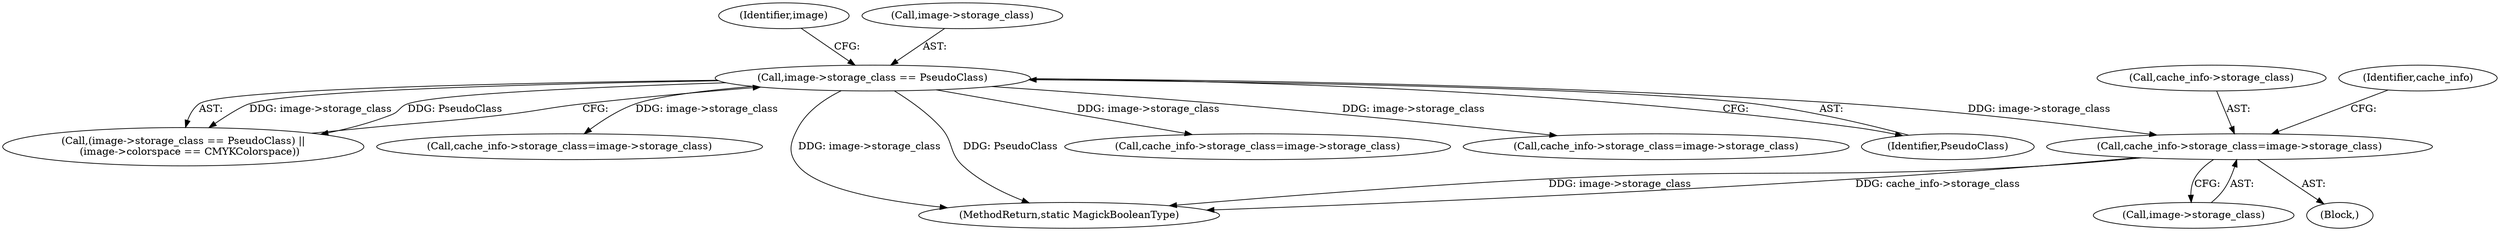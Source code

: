 digraph "0_ImageMagick_4e81ce8b07219c69a9aeccb0f7f7b927ca6db74c_0@pointer" {
"1000859" [label="(Call,cache_info->storage_class=image->storage_class)"];
"1000264" [label="(Call,image->storage_class == PseudoClass)"];
"1000268" [label="(Identifier,PseudoClass)"];
"1000860" [label="(Call,cache_info->storage_class)"];
"1000108" [label="(Block,)"];
"1000271" [label="(Identifier,image)"];
"1000263" [label="(Call,(image->storage_class == PseudoClass) ||\n    (image->colorspace == CMYKColorspace))"];
"1000567" [label="(Call,cache_info->storage_class=image->storage_class)"];
"1001174" [label="(MethodReturn,static MagickBooleanType)"];
"1000357" [label="(Call,cache_info->storage_class=image->storage_class)"];
"1000859" [label="(Call,cache_info->storage_class=image->storage_class)"];
"1000868" [label="(Identifier,cache_info)"];
"1000649" [label="(Call,cache_info->storage_class=image->storage_class)"];
"1000265" [label="(Call,image->storage_class)"];
"1000264" [label="(Call,image->storage_class == PseudoClass)"];
"1000863" [label="(Call,image->storage_class)"];
"1000859" -> "1000108"  [label="AST: "];
"1000859" -> "1000863"  [label="CFG: "];
"1000860" -> "1000859"  [label="AST: "];
"1000863" -> "1000859"  [label="AST: "];
"1000868" -> "1000859"  [label="CFG: "];
"1000859" -> "1001174"  [label="DDG: cache_info->storage_class"];
"1000859" -> "1001174"  [label="DDG: image->storage_class"];
"1000264" -> "1000859"  [label="DDG: image->storage_class"];
"1000264" -> "1000263"  [label="AST: "];
"1000264" -> "1000268"  [label="CFG: "];
"1000265" -> "1000264"  [label="AST: "];
"1000268" -> "1000264"  [label="AST: "];
"1000271" -> "1000264"  [label="CFG: "];
"1000263" -> "1000264"  [label="CFG: "];
"1000264" -> "1001174"  [label="DDG: image->storage_class"];
"1000264" -> "1001174"  [label="DDG: PseudoClass"];
"1000264" -> "1000263"  [label="DDG: image->storage_class"];
"1000264" -> "1000263"  [label="DDG: PseudoClass"];
"1000264" -> "1000357"  [label="DDG: image->storage_class"];
"1000264" -> "1000567"  [label="DDG: image->storage_class"];
"1000264" -> "1000649"  [label="DDG: image->storage_class"];
}
